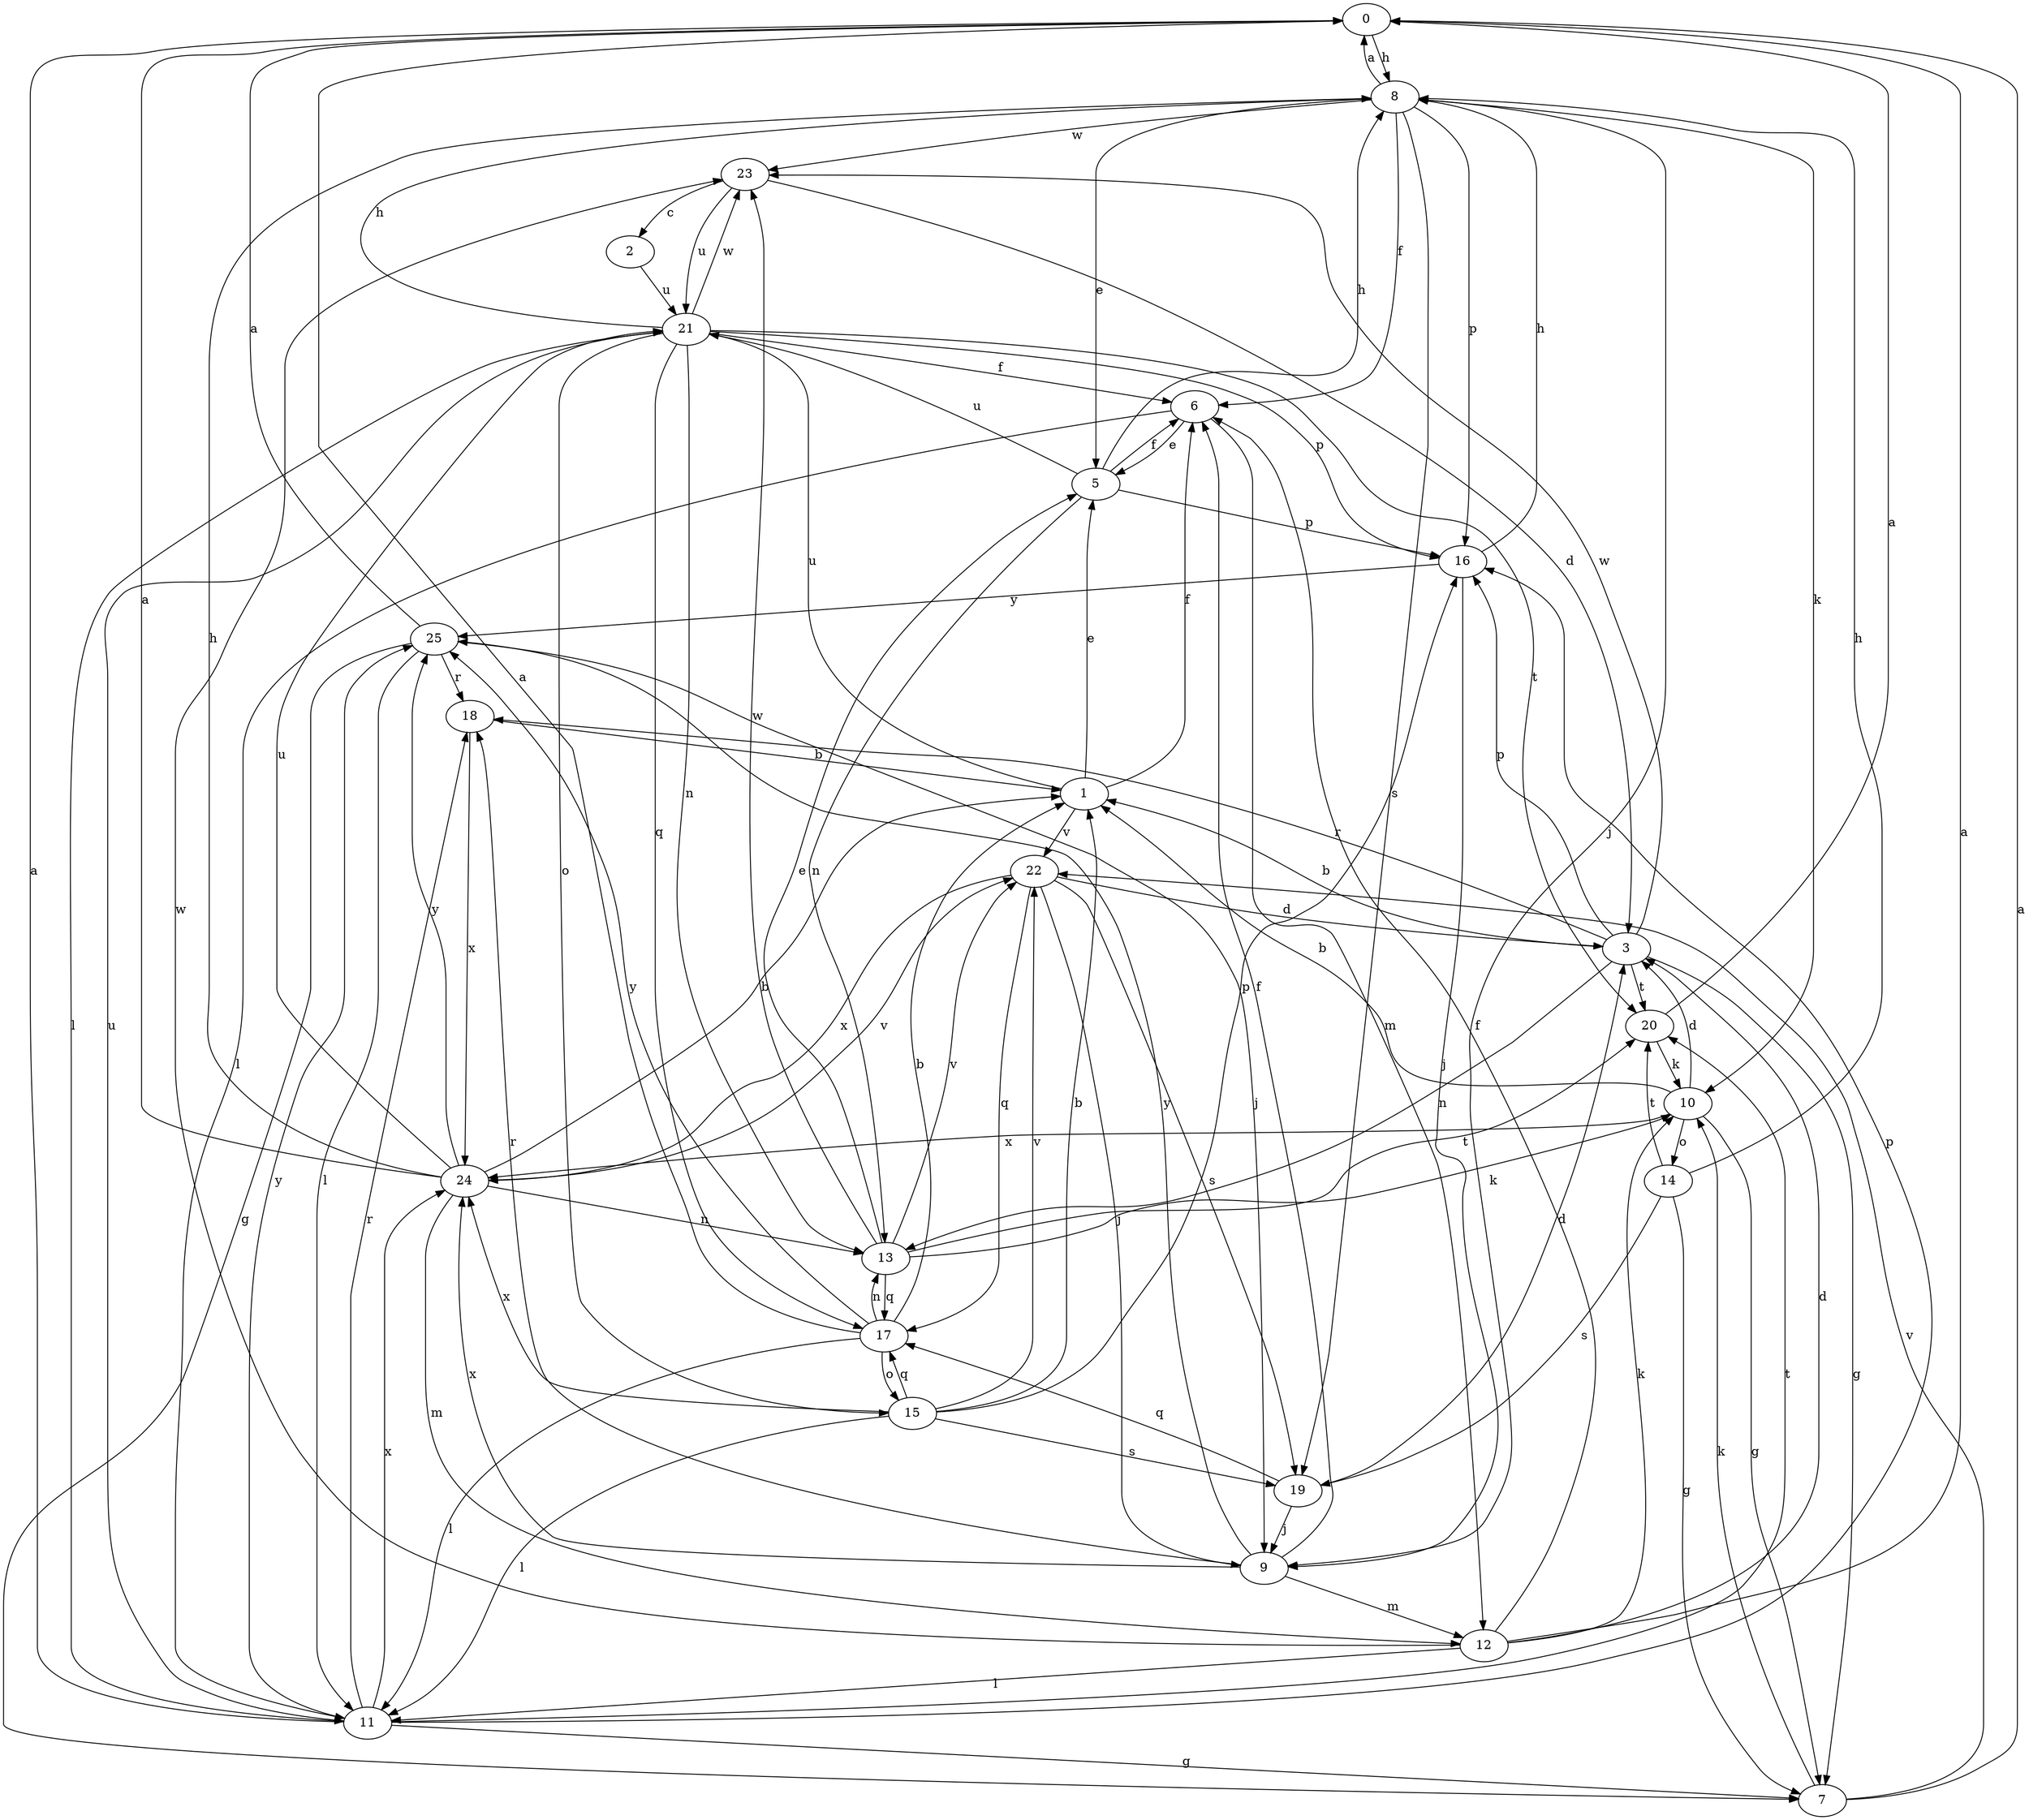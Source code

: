 strict digraph  {
0;
1;
2;
3;
5;
6;
7;
8;
9;
10;
11;
12;
13;
14;
15;
16;
17;
18;
19;
20;
21;
22;
23;
24;
25;
0 -> 8  [label=h];
1 -> 5  [label=e];
1 -> 6  [label=f];
1 -> 21  [label=u];
1 -> 22  [label=v];
2 -> 21  [label=u];
3 -> 1  [label=b];
3 -> 7  [label=g];
3 -> 13  [label=n];
3 -> 16  [label=p];
3 -> 18  [label=r];
3 -> 20  [label=t];
3 -> 23  [label=w];
5 -> 6  [label=f];
5 -> 8  [label=h];
5 -> 13  [label=n];
5 -> 16  [label=p];
5 -> 21  [label=u];
6 -> 5  [label=e];
6 -> 11  [label=l];
6 -> 12  [label=m];
7 -> 0  [label=a];
7 -> 10  [label=k];
7 -> 22  [label=v];
8 -> 0  [label=a];
8 -> 5  [label=e];
8 -> 6  [label=f];
8 -> 9  [label=j];
8 -> 10  [label=k];
8 -> 16  [label=p];
8 -> 19  [label=s];
8 -> 23  [label=w];
9 -> 6  [label=f];
9 -> 12  [label=m];
9 -> 18  [label=r];
9 -> 24  [label=x];
9 -> 25  [label=y];
10 -> 1  [label=b];
10 -> 3  [label=d];
10 -> 7  [label=g];
10 -> 14  [label=o];
10 -> 24  [label=x];
11 -> 0  [label=a];
11 -> 7  [label=g];
11 -> 16  [label=p];
11 -> 18  [label=r];
11 -> 20  [label=t];
11 -> 21  [label=u];
11 -> 24  [label=x];
11 -> 25  [label=y];
12 -> 0  [label=a];
12 -> 3  [label=d];
12 -> 6  [label=f];
12 -> 10  [label=k];
12 -> 11  [label=l];
12 -> 23  [label=w];
13 -> 5  [label=e];
13 -> 10  [label=k];
13 -> 17  [label=q];
13 -> 20  [label=t];
13 -> 22  [label=v];
13 -> 23  [label=w];
14 -> 7  [label=g];
14 -> 8  [label=h];
14 -> 19  [label=s];
14 -> 20  [label=t];
15 -> 1  [label=b];
15 -> 11  [label=l];
15 -> 16  [label=p];
15 -> 17  [label=q];
15 -> 19  [label=s];
15 -> 22  [label=v];
15 -> 24  [label=x];
16 -> 8  [label=h];
16 -> 9  [label=j];
16 -> 25  [label=y];
17 -> 0  [label=a];
17 -> 1  [label=b];
17 -> 11  [label=l];
17 -> 13  [label=n];
17 -> 15  [label=o];
17 -> 25  [label=y];
18 -> 1  [label=b];
18 -> 24  [label=x];
19 -> 3  [label=d];
19 -> 9  [label=j];
19 -> 17  [label=q];
20 -> 0  [label=a];
20 -> 10  [label=k];
21 -> 6  [label=f];
21 -> 8  [label=h];
21 -> 11  [label=l];
21 -> 13  [label=n];
21 -> 15  [label=o];
21 -> 16  [label=p];
21 -> 17  [label=q];
21 -> 20  [label=t];
21 -> 23  [label=w];
22 -> 3  [label=d];
22 -> 9  [label=j];
22 -> 17  [label=q];
22 -> 19  [label=s];
22 -> 24  [label=x];
23 -> 2  [label=c];
23 -> 3  [label=d];
23 -> 21  [label=u];
24 -> 0  [label=a];
24 -> 1  [label=b];
24 -> 8  [label=h];
24 -> 12  [label=m];
24 -> 13  [label=n];
24 -> 21  [label=u];
24 -> 22  [label=v];
24 -> 25  [label=y];
25 -> 0  [label=a];
25 -> 7  [label=g];
25 -> 9  [label=j];
25 -> 11  [label=l];
25 -> 18  [label=r];
}
